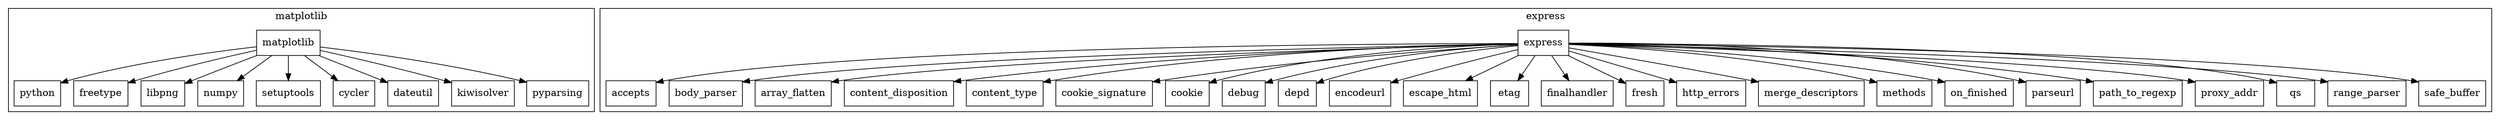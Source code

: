 digraph G {
    node [shape=box];

    subgraph cluster_matplotlib {
        label="matplotlib";
        matplotlib;
        python;
        freetype;
        libpng;
        numpy;
        setuptools;
        cycler;
        dateutil;
        kiwisolver;
        pyparsing;
        
        matplotlib -> python;
        matplotlib -> freetype;
        matplotlib -> libpng;
        matplotlib -> numpy;
        matplotlib -> setuptools;
        matplotlib -> cycler;
        matplotlib -> dateutil;
        matplotlib -> kiwisolver;
        matplotlib -> pyparsing;
    }

    subgraph cluster_express {
        label="express";
        express;
        accepts;
        body_parser;
        array_flatten;
        content_disposition;
        content_type;
        cookie_signature;
        cookie;
        debug;
        depd;
        encodeurl;
        escape_html;
        etag;
        finalhandler;
        fresh;
        http_errors;
        merge_descriptors;
        methods;
        on_finished;
        parseurl;
        path_to_regexp;
        proxy_addr;
        qs;
        range_parser;
        safe_buffer;
        
        express -> accepts;
        express -> body_parser;
        express -> array_flatten;
        express -> content_disposition;
        express -> content_type;
        express -> cookie_signature;
        express -> cookie;
        express -> debug;
        express -> depd;
        express -> encodeurl;
        express -> escape_html;
        express -> etag;
        express -> finalhandler;
        express -> fresh;
        express -> http_errors;
        express -> merge_descriptors;
        express -> methods;
        express -> on_finished;
        express -> parseurl;
        express -> path_to_regexp;
        express -> proxy_addr;
        express -> qs;
        express -> range_parser;
        express -> safe_buffer;
    }
}
